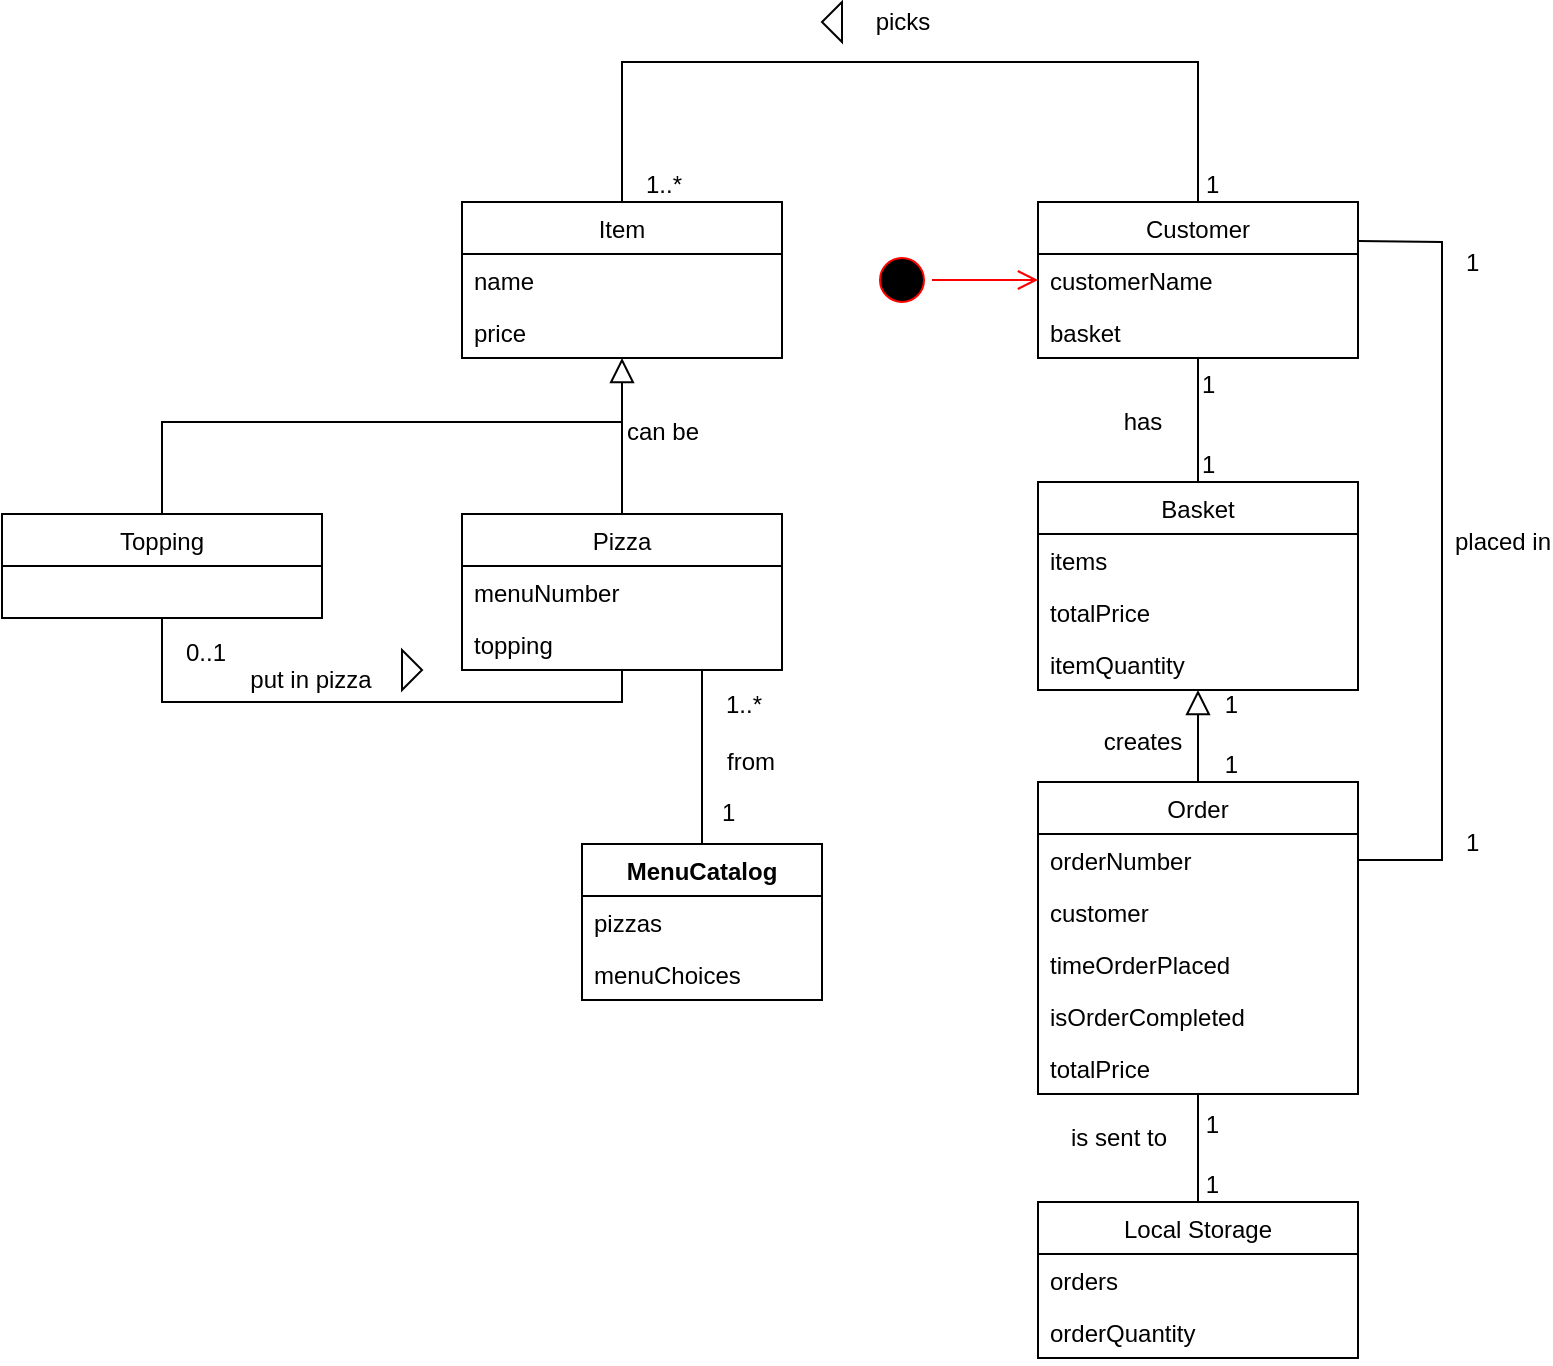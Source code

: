 <mxfile version="24.2.2" type="onedrive">
  <diagram id="C5RBs43oDa-KdzZeNtuy" name="Page-1">
    <mxGraphModel grid="1" page="1" gridSize="10" guides="1" tooltips="1" connect="1" arrows="1" fold="1" pageScale="1" pageWidth="827" pageHeight="1169" math="0" shadow="0">
      <root>
        <mxCell id="WIyWlLk6GJQsqaUBKTNV-0" />
        <mxCell id="WIyWlLk6GJQsqaUBKTNV-1" parent="WIyWlLk6GJQsqaUBKTNV-0" />
        <mxCell id="zkfFHV4jXpPFQw0GAbJ--0" value="Pizza" style="swimlane;fontStyle=0;align=center;verticalAlign=top;childLayout=stackLayout;horizontal=1;startSize=26;horizontalStack=0;resizeParent=1;resizeLast=0;collapsible=1;marginBottom=0;rounded=0;shadow=0;strokeWidth=1;" vertex="1" parent="WIyWlLk6GJQsqaUBKTNV-1">
          <mxGeometry x="270" y="626" width="160" height="78" as="geometry">
            <mxRectangle x="230" y="140" width="160" height="26" as="alternateBounds" />
          </mxGeometry>
        </mxCell>
        <mxCell id="zkfFHV4jXpPFQw0GAbJ--2" value="menuNumber" style="text;align=left;verticalAlign=top;spacingLeft=4;spacingRight=4;overflow=hidden;rotatable=0;points=[[0,0.5],[1,0.5]];portConstraint=eastwest;rounded=0;shadow=0;html=0;" vertex="1" parent="zkfFHV4jXpPFQw0GAbJ--0">
          <mxGeometry y="26" width="160" height="26" as="geometry" />
        </mxCell>
        <mxCell id="Y4Mlw6V3T0fHXm6pCBUP-14" value="topping" style="text;align=left;verticalAlign=top;spacingLeft=4;spacingRight=4;overflow=hidden;rotatable=0;points=[[0,0.5],[1,0.5]];portConstraint=eastwest;rounded=0;shadow=0;html=0;" vertex="1" parent="zkfFHV4jXpPFQw0GAbJ--0">
          <mxGeometry y="52" width="160" height="26" as="geometry" />
        </mxCell>
        <mxCell id="zkfFHV4jXpPFQw0GAbJ--17" value="Basket" style="swimlane;fontStyle=0;align=center;verticalAlign=top;childLayout=stackLayout;horizontal=1;startSize=26;horizontalStack=0;resizeParent=1;resizeLast=0;collapsible=1;marginBottom=0;rounded=0;shadow=0;strokeWidth=1;" vertex="1" parent="WIyWlLk6GJQsqaUBKTNV-1">
          <mxGeometry x="558" y="610" width="160" height="104" as="geometry">
            <mxRectangle x="550" y="140" width="160" height="26" as="alternateBounds" />
          </mxGeometry>
        </mxCell>
        <mxCell id="zkfFHV4jXpPFQw0GAbJ--18" value="items" style="text;align=left;verticalAlign=top;spacingLeft=4;spacingRight=4;overflow=hidden;rotatable=0;points=[[0,0.5],[1,0.5]];portConstraint=eastwest;" vertex="1" parent="zkfFHV4jXpPFQw0GAbJ--17">
          <mxGeometry y="26" width="160" height="26" as="geometry" />
        </mxCell>
        <mxCell id="zkfFHV4jXpPFQw0GAbJ--19" value="totalPrice" style="text;align=left;verticalAlign=top;spacingLeft=4;spacingRight=4;overflow=hidden;rotatable=0;points=[[0,0.5],[1,0.5]];portConstraint=eastwest;rounded=0;shadow=0;html=0;" vertex="1" parent="zkfFHV4jXpPFQw0GAbJ--17">
          <mxGeometry y="52" width="160" height="26" as="geometry" />
        </mxCell>
        <mxCell id="zkfFHV4jXpPFQw0GAbJ--20" value="itemQuantity" style="text;align=left;verticalAlign=top;spacingLeft=4;spacingRight=4;overflow=hidden;rotatable=0;points=[[0,0.5],[1,0.5]];portConstraint=eastwest;rounded=0;shadow=0;html=0;" vertex="1" parent="zkfFHV4jXpPFQw0GAbJ--17">
          <mxGeometry y="78" width="160" height="26" as="geometry" />
        </mxCell>
        <mxCell id="Y4Mlw6V3T0fHXm6pCBUP-2" value="Item" style="swimlane;fontStyle=0;align=center;verticalAlign=top;childLayout=stackLayout;horizontal=1;startSize=26;horizontalStack=0;resizeParent=1;resizeLast=0;collapsible=1;marginBottom=0;rounded=0;shadow=0;strokeWidth=1;" vertex="1" parent="WIyWlLk6GJQsqaUBKTNV-1">
          <mxGeometry x="270" y="470" width="160" height="78" as="geometry">
            <mxRectangle x="230" y="140" width="160" height="26" as="alternateBounds" />
          </mxGeometry>
        </mxCell>
        <mxCell id="Y4Mlw6V3T0fHXm6pCBUP-6" value="name" style="text;align=left;verticalAlign=top;spacingLeft=4;spacingRight=4;overflow=hidden;rotatable=0;points=[[0,0.5],[1,0.5]];portConstraint=eastwest;rounded=0;shadow=0;html=0;" vertex="1" parent="Y4Mlw6V3T0fHXm6pCBUP-2">
          <mxGeometry y="26" width="160" height="26" as="geometry" />
        </mxCell>
        <mxCell id="Y4Mlw6V3T0fHXm6pCBUP-46" value="price" style="text;align=left;verticalAlign=top;spacingLeft=4;spacingRight=4;overflow=hidden;rotatable=0;points=[[0,0.5],[1,0.5]];portConstraint=eastwest;rounded=0;shadow=0;html=0;" vertex="1" parent="Y4Mlw6V3T0fHXm6pCBUP-2">
          <mxGeometry y="52" width="160" height="26" as="geometry" />
        </mxCell>
        <mxCell id="Y4Mlw6V3T0fHXm6pCBUP-7" value="" style="endArrow=block;endSize=10;endFill=0;shadow=0;strokeWidth=1;rounded=0;edgeStyle=elbowEdgeStyle;elbow=vertical;exitX=0.5;exitY=0;exitDx=0;exitDy=0;entryX=0.5;entryY=1;entryDx=0;entryDy=0;" edge="1" parent="WIyWlLk6GJQsqaUBKTNV-1" source="zkfFHV4jXpPFQw0GAbJ--0" target="Y4Mlw6V3T0fHXm6pCBUP-2">
          <mxGeometry width="160" relative="1" as="geometry">
            <mxPoint x="515" y="600" as="sourcePoint" />
            <mxPoint x="350" y="540" as="targetPoint" />
          </mxGeometry>
        </mxCell>
        <mxCell id="Y4Mlw6V3T0fHXm6pCBUP-9" value="Topping" style="swimlane;fontStyle=0;align=center;verticalAlign=top;childLayout=stackLayout;horizontal=1;startSize=26;horizontalStack=0;resizeParent=1;resizeLast=0;collapsible=1;marginBottom=0;rounded=0;shadow=0;strokeWidth=1;" vertex="1" parent="WIyWlLk6GJQsqaUBKTNV-1">
          <mxGeometry x="40" y="626" width="160" height="52" as="geometry">
            <mxRectangle x="230" y="140" width="160" height="26" as="alternateBounds" />
          </mxGeometry>
        </mxCell>
        <mxCell id="Y4Mlw6V3T0fHXm6pCBUP-12" value="" style="endArrow=none;html=1;rounded=0;exitX=0.5;exitY=0;exitDx=0;exitDy=0;" edge="1" parent="WIyWlLk6GJQsqaUBKTNV-1" source="Y4Mlw6V3T0fHXm6pCBUP-9">
          <mxGeometry width="50" height="50" relative="1" as="geometry">
            <mxPoint x="440" y="640" as="sourcePoint" />
            <mxPoint x="350" y="580" as="targetPoint" />
            <Array as="points">
              <mxPoint x="120" y="580" />
            </Array>
          </mxGeometry>
        </mxCell>
        <mxCell id="Y4Mlw6V3T0fHXm6pCBUP-15" value="0..1" style="resizable=0;align=left;verticalAlign=bottom;labelBackgroundColor=none;fontSize=12;direction=west;" connectable="0" vertex="1" parent="WIyWlLk6GJQsqaUBKTNV-1">
          <mxGeometry x="130" y="704" as="geometry" />
        </mxCell>
        <mxCell id="Y4Mlw6V3T0fHXm6pCBUP-16" value="" style="endArrow=none;html=1;rounded=0;exitX=0.5;exitY=1;exitDx=0;exitDy=0;entryX=0.5;entryY=1;entryDx=0;entryDy=0;" edge="1" parent="WIyWlLk6GJQsqaUBKTNV-1" source="Y4Mlw6V3T0fHXm6pCBUP-9" target="zkfFHV4jXpPFQw0GAbJ--0">
          <mxGeometry width="50" height="50" relative="1" as="geometry">
            <mxPoint x="210" y="830" as="sourcePoint" />
            <mxPoint x="350" y="720" as="targetPoint" />
            <Array as="points">
              <mxPoint x="120" y="720" />
              <mxPoint x="350" y="720" />
            </Array>
          </mxGeometry>
        </mxCell>
        <mxCell id="Y4Mlw6V3T0fHXm6pCBUP-17" value="put in pizza" style="text;html=1;resizable=0;points=[];;align=center;verticalAlign=middle;labelBackgroundColor=none;rounded=0;shadow=0;strokeWidth=1;fontSize=12;" connectable="0" vertex="1" parent="WIyWlLk6GJQsqaUBKTNV-1">
          <mxGeometry x="210" y="704" as="geometry">
            <mxPoint x="-16" y="5" as="offset" />
          </mxGeometry>
        </mxCell>
        <mxCell id="Y4Mlw6V3T0fHXm6pCBUP-18" value="" style="triangle;whiteSpace=wrap;html=1;" vertex="1" parent="WIyWlLk6GJQsqaUBKTNV-1">
          <mxGeometry x="240" y="694" width="10" height="20" as="geometry" />
        </mxCell>
        <mxCell id="Y4Mlw6V3T0fHXm6pCBUP-20" value="Local Storage" style="swimlane;fontStyle=0;align=center;verticalAlign=top;childLayout=stackLayout;horizontal=1;startSize=26;horizontalStack=0;resizeParent=1;resizeLast=0;collapsible=1;marginBottom=0;rounded=0;shadow=0;strokeWidth=1;" vertex="1" parent="WIyWlLk6GJQsqaUBKTNV-1">
          <mxGeometry x="558" y="970" width="160" height="78" as="geometry">
            <mxRectangle x="550" y="140" width="160" height="26" as="alternateBounds" />
          </mxGeometry>
        </mxCell>
        <mxCell id="Y4Mlw6V3T0fHXm6pCBUP-21" value="orders" style="text;align=left;verticalAlign=top;spacingLeft=4;spacingRight=4;overflow=hidden;rotatable=0;points=[[0,0.5],[1,0.5]];portConstraint=eastwest;" vertex="1" parent="Y4Mlw6V3T0fHXm6pCBUP-20">
          <mxGeometry y="26" width="160" height="26" as="geometry" />
        </mxCell>
        <mxCell id="Y4Mlw6V3T0fHXm6pCBUP-23" value="orderQuantity" style="text;align=left;verticalAlign=top;spacingLeft=4;spacingRight=4;overflow=hidden;rotatable=0;points=[[0,0.5],[1,0.5]];portConstraint=eastwest;rounded=0;shadow=0;html=0;" vertex="1" parent="Y4Mlw6V3T0fHXm6pCBUP-20">
          <mxGeometry y="52" width="160" height="26" as="geometry" />
        </mxCell>
        <mxCell id="Y4Mlw6V3T0fHXm6pCBUP-36" value="Customer" style="swimlane;fontStyle=0;align=center;verticalAlign=top;childLayout=stackLayout;horizontal=1;startSize=26;horizontalStack=0;resizeParent=1;resizeLast=0;collapsible=1;marginBottom=0;rounded=0;shadow=0;strokeWidth=1;" vertex="1" parent="WIyWlLk6GJQsqaUBKTNV-1">
          <mxGeometry x="558" y="470" width="160" height="78" as="geometry">
            <mxRectangle x="230" y="140" width="160" height="26" as="alternateBounds" />
          </mxGeometry>
        </mxCell>
        <mxCell id="Y4Mlw6V3T0fHXm6pCBUP-37" value="customerName" style="text;align=left;verticalAlign=top;spacingLeft=4;spacingRight=4;overflow=hidden;rotatable=0;points=[[0,0.5],[1,0.5]];portConstraint=eastwest;" vertex="1" parent="Y4Mlw6V3T0fHXm6pCBUP-36">
          <mxGeometry y="26" width="160" height="26" as="geometry" />
        </mxCell>
        <mxCell id="Y4Mlw6V3T0fHXm6pCBUP-84" value="basket" style="text;align=left;verticalAlign=top;spacingLeft=4;spacingRight=4;overflow=hidden;rotatable=0;points=[[0,0.5],[1,0.5]];portConstraint=eastwest;" vertex="1" parent="Y4Mlw6V3T0fHXm6pCBUP-36">
          <mxGeometry y="52" width="160" height="26" as="geometry" />
        </mxCell>
        <mxCell id="Y4Mlw6V3T0fHXm6pCBUP-39" value="Order" style="swimlane;fontStyle=0;align=center;verticalAlign=top;childLayout=stackLayout;horizontal=1;startSize=26;horizontalStack=0;resizeParent=1;resizeLast=0;collapsible=1;marginBottom=0;rounded=0;shadow=0;strokeWidth=1;" vertex="1" parent="WIyWlLk6GJQsqaUBKTNV-1">
          <mxGeometry x="558" y="760" width="160" height="156" as="geometry">
            <mxRectangle x="230" y="140" width="160" height="26" as="alternateBounds" />
          </mxGeometry>
        </mxCell>
        <mxCell id="Y4Mlw6V3T0fHXm6pCBUP-40" value="orderNumber" style="text;align=left;verticalAlign=top;spacingLeft=4;spacingRight=4;overflow=hidden;rotatable=0;points=[[0,0.5],[1,0.5]];portConstraint=eastwest;" vertex="1" parent="Y4Mlw6V3T0fHXm6pCBUP-39">
          <mxGeometry y="26" width="160" height="26" as="geometry" />
        </mxCell>
        <mxCell id="Y4Mlw6V3T0fHXm6pCBUP-41" value="customer" style="text;align=left;verticalAlign=top;spacingLeft=4;spacingRight=4;overflow=hidden;rotatable=0;points=[[0,0.5],[1,0.5]];portConstraint=eastwest;rounded=0;shadow=0;html=0;" vertex="1" parent="Y4Mlw6V3T0fHXm6pCBUP-39">
          <mxGeometry y="52" width="160" height="26" as="geometry" />
        </mxCell>
        <mxCell id="suq9qZ6Pfgti49SMojbn-22" value="timeOrderPlaced" style="text;align=left;verticalAlign=top;spacingLeft=4;spacingRight=4;overflow=hidden;rotatable=0;points=[[0,0.5],[1,0.5]];portConstraint=eastwest;rounded=0;shadow=0;html=0;" vertex="1" parent="Y4Mlw6V3T0fHXm6pCBUP-39">
          <mxGeometry y="78" width="160" height="26" as="geometry" />
        </mxCell>
        <mxCell id="suq9qZ6Pfgti49SMojbn-23" value="isOrderCompleted" style="text;align=left;verticalAlign=top;spacingLeft=4;spacingRight=4;overflow=hidden;rotatable=0;points=[[0,0.5],[1,0.5]];portConstraint=eastwest;rounded=0;shadow=0;html=0;" vertex="1" parent="Y4Mlw6V3T0fHXm6pCBUP-39">
          <mxGeometry y="104" width="160" height="26" as="geometry" />
        </mxCell>
        <mxCell id="suq9qZ6Pfgti49SMojbn-24" value="totalPrice" style="text;align=left;verticalAlign=top;spacingLeft=4;spacingRight=4;overflow=hidden;rotatable=0;points=[[0,0.5],[1,0.5]];portConstraint=eastwest;rounded=0;shadow=0;html=0;" vertex="1" parent="Y4Mlw6V3T0fHXm6pCBUP-39">
          <mxGeometry y="130" width="160" height="26" as="geometry" />
        </mxCell>
        <mxCell id="Y4Mlw6V3T0fHXm6pCBUP-47" value="" style="endArrow=none;html=1;rounded=0;entryX=0.5;entryY=0;entryDx=0;entryDy=0;exitX=0.5;exitY=0;exitDx=0;exitDy=0;" edge="1" parent="WIyWlLk6GJQsqaUBKTNV-1" source="Y4Mlw6V3T0fHXm6pCBUP-36" target="Y4Mlw6V3T0fHXm6pCBUP-2">
          <mxGeometry width="50" height="50" relative="1" as="geometry">
            <mxPoint x="690" y="430" as="sourcePoint" />
            <mxPoint x="380" y="350" as="targetPoint" />
            <Array as="points">
              <mxPoint x="638" y="400" />
              <mxPoint x="350" y="400" />
              <mxPoint x="350" y="420" />
            </Array>
          </mxGeometry>
        </mxCell>
        <mxCell id="Y4Mlw6V3T0fHXm6pCBUP-48" value="has" style="text;html=1;resizable=0;points=[];;align=center;verticalAlign=middle;labelBackgroundColor=none;rounded=0;shadow=0;strokeWidth=1;fontSize=12;" connectable="0" vertex="1" parent="WIyWlLk6GJQsqaUBKTNV-1">
          <mxGeometry x="610" y="580" as="geometry" />
        </mxCell>
        <mxCell id="Y4Mlw6V3T0fHXm6pCBUP-49" value="1" style="resizable=0;align=left;verticalAlign=bottom;labelBackgroundColor=none;fontSize=12;direction=west;" connectable="0" vertex="1" parent="WIyWlLk6GJQsqaUBKTNV-1">
          <mxGeometry x="638" y="570" as="geometry" />
        </mxCell>
        <mxCell id="Y4Mlw6V3T0fHXm6pCBUP-50" value="1..*" style="resizable=0;align=left;verticalAlign=bottom;labelBackgroundColor=none;fontSize=12;direction=west;" connectable="0" vertex="1" parent="WIyWlLk6GJQsqaUBKTNV-1">
          <mxGeometry x="360" y="470" as="geometry" />
        </mxCell>
        <mxCell id="Y4Mlw6V3T0fHXm6pCBUP-51" value="can be" style="text;html=1;resizable=0;points=[];;align=center;verticalAlign=middle;labelBackgroundColor=none;rounded=0;shadow=0;strokeWidth=1;fontSize=12;" connectable="0" vertex="1" parent="WIyWlLk6GJQsqaUBKTNV-1">
          <mxGeometry x="370" y="584.5" as="geometry" />
        </mxCell>
        <mxCell id="Y4Mlw6V3T0fHXm6pCBUP-55" value="creates" style="text;html=1;resizable=0;points=[];;align=center;verticalAlign=middle;labelBackgroundColor=none;rounded=0;shadow=0;strokeWidth=1;fontSize=12;" connectable="0" vertex="1" parent="WIyWlLk6GJQsqaUBKTNV-1">
          <mxGeometry x="610" y="740" as="geometry" />
        </mxCell>
        <mxCell id="Y4Mlw6V3T0fHXm6pCBUP-59" value="" style="endArrow=none;html=1;rounded=0;entryX=0.5;entryY=0;entryDx=0;entryDy=0;exitX=0.5;exitY=1;exitDx=0;exitDy=0;" edge="1" parent="WIyWlLk6GJQsqaUBKTNV-1" source="Y4Mlw6V3T0fHXm6pCBUP-39" target="Y4Mlw6V3T0fHXm6pCBUP-20">
          <mxGeometry width="50" height="50" relative="1" as="geometry">
            <mxPoint x="740" y="840" as="sourcePoint" />
            <mxPoint x="740" y="886" as="targetPoint" />
            <Array as="points" />
          </mxGeometry>
        </mxCell>
        <mxCell id="Y4Mlw6V3T0fHXm6pCBUP-61" value="is sent to" style="text;html=1;resizable=0;points=[];;align=center;verticalAlign=middle;labelBackgroundColor=none;rounded=0;shadow=0;strokeWidth=1;fontSize=12;" connectable="0" vertex="1" parent="WIyWlLk6GJQsqaUBKTNV-1">
          <mxGeometry x="600" y="960" as="geometry">
            <mxPoint x="-2" y="-22" as="offset" />
          </mxGeometry>
        </mxCell>
        <mxCell id="Y4Mlw6V3T0fHXm6pCBUP-62" value="1" style="resizable=0;align=right;verticalAlign=bottom;labelBackgroundColor=none;fontSize=12;" connectable="0" vertex="1" parent="WIyWlLk6GJQsqaUBKTNV-1">
          <mxGeometry x="650" y="970" as="geometry" />
        </mxCell>
        <mxCell id="Y4Mlw6V3T0fHXm6pCBUP-63" value="1" style="resizable=0;align=right;verticalAlign=bottom;labelBackgroundColor=none;fontSize=12;" connectable="0" vertex="1" parent="WIyWlLk6GJQsqaUBKTNV-1">
          <mxGeometry x="650" y="940" as="geometry" />
        </mxCell>
        <mxCell id="Y4Mlw6V3T0fHXm6pCBUP-57" value="1" style="resizable=0;align=right;verticalAlign=bottom;labelBackgroundColor=none;fontSize=12;" connectable="0" vertex="1" parent="WIyWlLk6GJQsqaUBKTNV-1">
          <mxGeometry x="500" y="730" width="160" as="geometry" />
        </mxCell>
        <mxCell id="Y4Mlw6V3T0fHXm6pCBUP-64" value="1" style="resizable=0;align=right;verticalAlign=bottom;labelBackgroundColor=none;fontSize=12;" connectable="0" vertex="1" parent="WIyWlLk6GJQsqaUBKTNV-1">
          <mxGeometry x="500" y="760" width="160" as="geometry" />
        </mxCell>
        <mxCell id="Y4Mlw6V3T0fHXm6pCBUP-66" value="" style="endArrow=none;html=1;rounded=0;entryX=0.5;entryY=0;entryDx=0;entryDy=0;exitX=0.5;exitY=1;exitDx=0;exitDy=0;" edge="1" parent="WIyWlLk6GJQsqaUBKTNV-1" source="Y4Mlw6V3T0fHXm6pCBUP-36" target="zkfFHV4jXpPFQw0GAbJ--17">
          <mxGeometry width="50" height="50" relative="1" as="geometry">
            <mxPoint x="670" y="570" as="sourcePoint" />
            <mxPoint x="670" y="616" as="targetPoint" />
            <Array as="points" />
          </mxGeometry>
        </mxCell>
        <mxCell id="Y4Mlw6V3T0fHXm6pCBUP-67" value="1" style="resizable=0;align=left;verticalAlign=bottom;labelBackgroundColor=none;fontSize=12;direction=west;" connectable="0" vertex="1" parent="WIyWlLk6GJQsqaUBKTNV-1">
          <mxGeometry x="638" y="610" as="geometry" />
        </mxCell>
        <mxCell id="Y4Mlw6V3T0fHXm6pCBUP-68" value="picks" style="text;html=1;resizable=0;points=[];;align=center;verticalAlign=middle;labelBackgroundColor=none;rounded=0;shadow=0;strokeWidth=1;fontSize=12;" connectable="0" vertex="1" parent="WIyWlLk6GJQsqaUBKTNV-1">
          <mxGeometry x="490" y="380" as="geometry" />
        </mxCell>
        <mxCell id="Y4Mlw6V3T0fHXm6pCBUP-69" value="" style="triangle;whiteSpace=wrap;html=1;rotation=-180;" vertex="1" parent="WIyWlLk6GJQsqaUBKTNV-1">
          <mxGeometry x="450" y="370" width="10" height="20" as="geometry" />
        </mxCell>
        <mxCell id="Y4Mlw6V3T0fHXm6pCBUP-71" value="" style="ellipse;html=1;shape=startState;fillColor=#000000;strokeColor=#ff0000;" vertex="1" parent="WIyWlLk6GJQsqaUBKTNV-1">
          <mxGeometry x="475" y="494" width="30" height="30" as="geometry" />
        </mxCell>
        <mxCell id="Y4Mlw6V3T0fHXm6pCBUP-72" value="" style="edgeStyle=orthogonalEdgeStyle;html=1;verticalAlign=bottom;endArrow=open;endSize=8;strokeColor=#ff0000;rounded=0;entryX=0;entryY=0.5;entryDx=0;entryDy=0;" edge="1" parent="WIyWlLk6GJQsqaUBKTNV-1" source="Y4Mlw6V3T0fHXm6pCBUP-71" target="Y4Mlw6V3T0fHXm6pCBUP-37">
          <mxGeometry relative="1" as="geometry">
            <mxPoint x="760" y="530" as="targetPoint" />
          </mxGeometry>
        </mxCell>
        <mxCell id="Y4Mlw6V3T0fHXm6pCBUP-77" value="" style="endArrow=block;endSize=10;endFill=0;shadow=0;strokeWidth=1;rounded=0;edgeStyle=elbowEdgeStyle;elbow=vertical;exitX=0.5;exitY=0;exitDx=0;exitDy=0;" edge="1" parent="WIyWlLk6GJQsqaUBKTNV-1" source="Y4Mlw6V3T0fHXm6pCBUP-39" target="zkfFHV4jXpPFQw0GAbJ--20">
          <mxGeometry width="160" relative="1" as="geometry">
            <mxPoint x="520" y="799" as="sourcePoint" />
            <mxPoint x="520" y="721" as="targetPoint" />
          </mxGeometry>
        </mxCell>
        <mxCell id="Y4Mlw6V3T0fHXm6pCBUP-80" value="" style="endArrow=none;html=1;rounded=0;exitX=1;exitY=0.25;exitDx=0;exitDy=0;entryX=1;entryY=0.5;entryDx=0;entryDy=0;" edge="1" parent="WIyWlLk6GJQsqaUBKTNV-1" source="Y4Mlw6V3T0fHXm6pCBUP-36" target="Y4Mlw6V3T0fHXm6pCBUP-40">
          <mxGeometry width="50" height="50" relative="1" as="geometry">
            <mxPoint x="760" y="678" as="sourcePoint" />
            <mxPoint x="750" y="840" as="targetPoint" />
            <Array as="points">
              <mxPoint x="760" y="490" />
              <mxPoint x="760" y="799" />
            </Array>
          </mxGeometry>
        </mxCell>
        <mxCell id="Y4Mlw6V3T0fHXm6pCBUP-81" value="placed in" style="text;html=1;resizable=0;points=[];;align=center;verticalAlign=middle;labelBackgroundColor=none;rounded=0;shadow=0;strokeWidth=1;fontSize=12;" connectable="0" vertex="1" parent="WIyWlLk6GJQsqaUBKTNV-1">
          <mxGeometry x="790" y="640" as="geometry" />
        </mxCell>
        <mxCell id="Y4Mlw6V3T0fHXm6pCBUP-82" value="1" style="resizable=0;align=left;verticalAlign=bottom;labelBackgroundColor=none;fontSize=12;direction=west;" connectable="0" vertex="1" parent="WIyWlLk6GJQsqaUBKTNV-1">
          <mxGeometry x="770" y="509" as="geometry" />
        </mxCell>
        <mxCell id="Y4Mlw6V3T0fHXm6pCBUP-83" value="1" style="resizable=0;align=left;verticalAlign=bottom;labelBackgroundColor=none;fontSize=12;direction=west;" connectable="0" vertex="1" parent="WIyWlLk6GJQsqaUBKTNV-1">
          <mxGeometry x="770" y="799" as="geometry" />
        </mxCell>
        <mxCell id="Y4Mlw6V3T0fHXm6pCBUP-85" value="1" style="resizable=0;align=left;verticalAlign=bottom;labelBackgroundColor=none;fontSize=12;direction=west;" connectable="0" vertex="1" parent="WIyWlLk6GJQsqaUBKTNV-1">
          <mxGeometry x="640" y="470" as="geometry" />
        </mxCell>
        <mxCell id="suq9qZ6Pfgti49SMojbn-0" value="MenuCatalog" style="swimlane;fontStyle=1;align=center;verticalAlign=top;childLayout=stackLayout;horizontal=1;startSize=26;horizontalStack=0;resizeParent=1;resizeParentMax=0;resizeLast=0;collapsible=1;marginBottom=0;whiteSpace=wrap;html=1;" vertex="1" parent="WIyWlLk6GJQsqaUBKTNV-1">
          <mxGeometry x="330" y="791" width="120" height="78" as="geometry">
            <mxRectangle x="40" y="670" width="110" height="30" as="alternateBounds" />
          </mxGeometry>
        </mxCell>
        <mxCell id="suq9qZ6Pfgti49SMojbn-1" value="pizzas" style="text;strokeColor=none;fillColor=none;align=left;verticalAlign=top;spacingLeft=4;spacingRight=4;overflow=hidden;rotatable=0;points=[[0,0.5],[1,0.5]];portConstraint=eastwest;whiteSpace=wrap;html=1;" vertex="1" parent="suq9qZ6Pfgti49SMojbn-0">
          <mxGeometry y="26" width="120" height="26" as="geometry" />
        </mxCell>
        <mxCell id="suq9qZ6Pfgti49SMojbn-2" value="menuChoices" style="text;strokeColor=none;fillColor=none;align=left;verticalAlign=top;spacingLeft=4;spacingRight=4;overflow=hidden;rotatable=0;points=[[0,0.5],[1,0.5]];portConstraint=eastwest;whiteSpace=wrap;html=1;" vertex="1" parent="suq9qZ6Pfgti49SMojbn-0">
          <mxGeometry y="52" width="120" height="26" as="geometry" />
        </mxCell>
        <mxCell id="suq9qZ6Pfgti49SMojbn-18" value="1..*" style="resizable=0;align=left;verticalAlign=bottom;labelBackgroundColor=none;fontSize=12;direction=south;" connectable="0" vertex="1" parent="WIyWlLk6GJQsqaUBKTNV-1">
          <mxGeometry x="400" y="730" as="geometry" />
        </mxCell>
        <mxCell id="suq9qZ6Pfgti49SMojbn-19" value="1" style="resizable=0;align=left;verticalAlign=bottom;labelBackgroundColor=none;fontSize=12;direction=south;" connectable="0" vertex="1" parent="WIyWlLk6GJQsqaUBKTNV-1">
          <mxGeometry x="455" y="838" as="geometry">
            <mxPoint x="-57" y="-54" as="offset" />
          </mxGeometry>
        </mxCell>
        <mxCell id="suq9qZ6Pfgti49SMojbn-20" value="from" style="text;html=1;resizable=0;points=[];;align=center;verticalAlign=middle;labelBackgroundColor=none;rounded=0;shadow=0;strokeWidth=1;fontSize=12;" connectable="0" vertex="1" parent="WIyWlLk6GJQsqaUBKTNV-1">
          <mxGeometry x="414" y="750" as="geometry" />
        </mxCell>
        <mxCell id="suq9qZ6Pfgti49SMojbn-25" value="" style="endArrow=none;html=1;rounded=0;entryX=0.75;entryY=1;entryDx=0;entryDy=0;exitX=0.5;exitY=0;exitDx=0;exitDy=0;" edge="1" parent="WIyWlLk6GJQsqaUBKTNV-1" source="suq9qZ6Pfgti49SMojbn-0" target="zkfFHV4jXpPFQw0GAbJ--0">
          <mxGeometry width="50" height="50" relative="1" as="geometry">
            <mxPoint x="390" y="770" as="sourcePoint" />
            <mxPoint x="440" y="720" as="targetPoint" />
          </mxGeometry>
        </mxCell>
      </root>
    </mxGraphModel>
  </diagram>
</mxfile>
